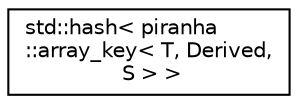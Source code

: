 digraph "Graphical Class Hierarchy"
{
  edge [fontname="Helvetica",fontsize="10",labelfontname="Helvetica",labelfontsize="10"];
  node [fontname="Helvetica",fontsize="10",shape=record];
  rankdir="LR";
  Node0 [label="std::hash\< piranha\l::array_key\< T, Derived,\l S \> \>",height=0.2,width=0.4,color="black", fillcolor="white", style="filled",URL="$structstd_1_1hash_3_01piranha_1_1array__key_3_01_t_00_01_derived_00_01_s_01_4_01_4.html",tooltip="Specialisation of std::hash for piranha::array_key. "];
}
